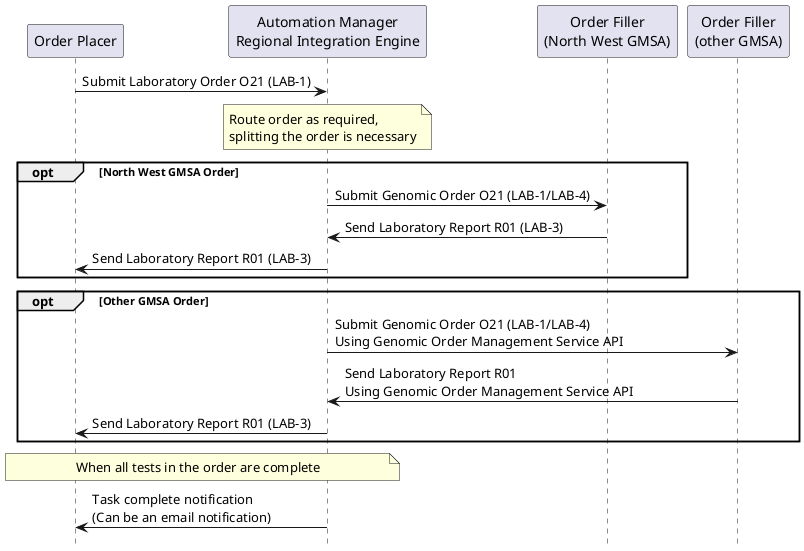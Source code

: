 @startuml

hide footbox

participant "Order Placer" as EPR
participant "Automation Manager\nRegional Integration Engine" as RIE
participant "Order Filler\n(North West GMSA)" as LIMSP
participant "Order Filler\n(other GMSA)" as LIMSG

EPR -> RIE: Submit Laboratory Order O21 (LAB-1)

note over RIE
Route order as required,
splitting the order is necessary
end note

opt North West GMSA Order
RIE -> LIMSP: Submit Genomic Order O21 (LAB-1/LAB-4)
LIMSP -> RIE: Send Laboratory Report R01 (LAB-3)
RIE -> EPR: Send Laboratory Report R01 (LAB-3)
end

opt Other GMSA Order
RIE -> LIMSG: Submit Genomic Order O21 (LAB-1/LAB-4)\nUsing Genomic Order Management Service API
LIMSG -> RIE: Send Laboratory Report R01\nUsing Genomic Order Management Service API
RIE -> EPR: Send Laboratory Report R01 (LAB-3)
end

note over EPR, RIE
When all tests in the order are complete
end note
RIE -> EPR: Task complete notification\n(Can be an email notification)

@enduml
